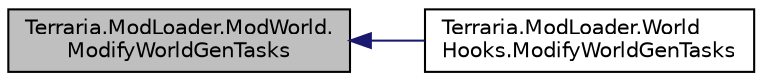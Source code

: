 digraph "Terraria.ModLoader.ModWorld.ModifyWorldGenTasks"
{
  edge [fontname="Helvetica",fontsize="10",labelfontname="Helvetica",labelfontsize="10"];
  node [fontname="Helvetica",fontsize="10",shape=record];
  rankdir="LR";
  Node17 [label="Terraria.ModLoader.ModWorld.\lModifyWorldGenTasks",height=0.2,width=0.4,color="black", fillcolor="grey75", style="filled", fontcolor="black"];
  Node17 -> Node18 [dir="back",color="midnightblue",fontsize="10",style="solid",fontname="Helvetica"];
  Node18 [label="Terraria.ModLoader.World\lHooks.ModifyWorldGenTasks",height=0.2,width=0.4,color="black", fillcolor="white", style="filled",URL="$class_terraria_1_1_mod_loader_1_1_world_hooks.html#aeaa74cf9e43464087675aec49a714f33"];
}
